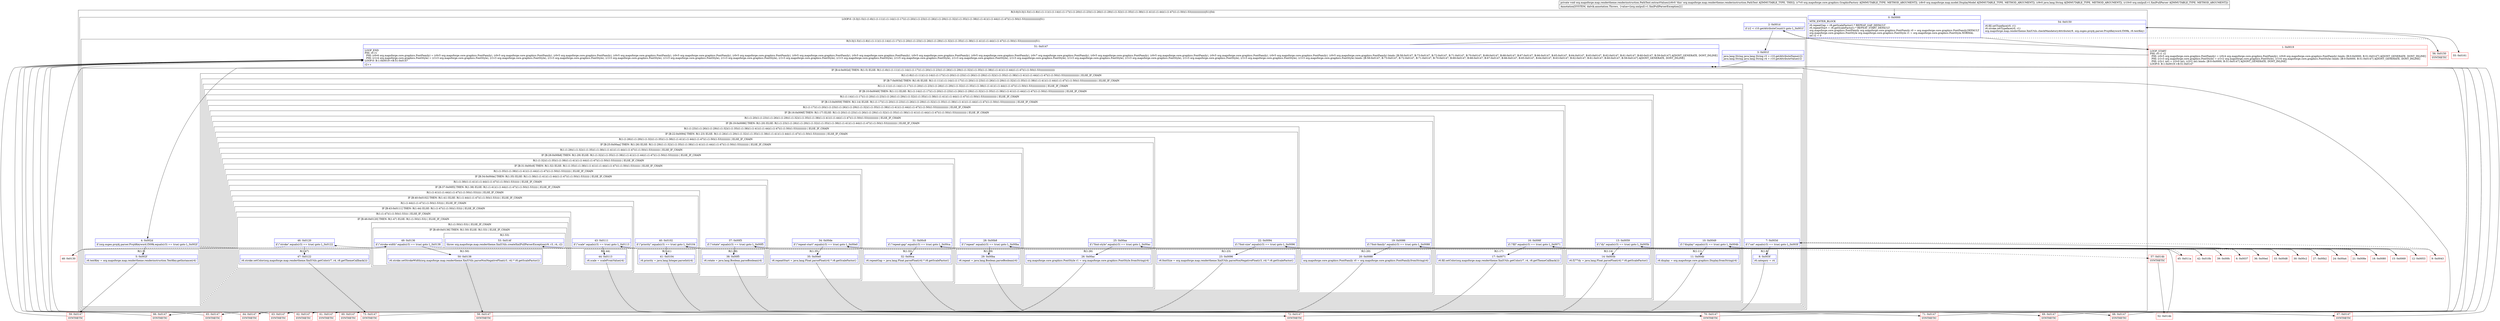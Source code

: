 digraph "CFG fororg.mapsforge.map.rendertheme.renderinstruction.PathText.extractValues(Lorg\/mapsforge\/core\/graphics\/GraphicFactory;Lorg\/mapsforge\/map\/model\/DisplayModel;Ljava\/lang\/String;Lorg\/xmlpull\/v1\/XmlPullParser;)V" {
subgraph cluster_Region_1727491616 {
label = "R(3:0|(3:3|(1:5)(1:(1:8)(1:(1:11)(1:(1:14)(1:(1:17)(1:(1:20)(1:(1:23)(1:(1:26)(1:(1:29)(1:(1:32)(1:(1:35)(1:(1:38)(1:(1:41)(1:(1:44)(1:(1:47)(1:(1:50)(1:53))))))))))))))))|51)|54)";
node [shape=record,color=blue];
Node_0 [shape=record,label="{0\:\ 0x0000|MTH_ENTER_BLOCK\l|r6.repeatGap = r8.getScaleFactor() * REPEAT_GAP_DEFAULT\lr6.repeatStart = r8.getScaleFactor() * REPEAT_START_DEFAULT\lorg.mapsforge.core.graphics.FontFamily org.mapsforge.core.graphics.FontFamily r0 = org.mapsforge.core.graphics.FontFamily.DEFAULT\lorg.mapsforge.core.graphics.FontStyle org.mapsforge.core.graphics.FontStyle r1 = org.mapsforge.core.graphics.FontStyle.NORMAL\lint r2 = 0\l}"];
subgraph cluster_LoopRegion_1094755738 {
label = "LOOP:0: (3:3|(1:5)(1:(1:8)(1:(1:11)(1:(1:14)(1:(1:17)(1:(1:20)(1:(1:23)(1:(1:26)(1:(1:29)(1:(1:32)(1:(1:35)(1:(1:38)(1:(1:41)(1:(1:44)(1:(1:47)(1:(1:50)(1:53))))))))))))))))|51)";
node [shape=record,color=blue];
Node_2 [shape=record,label="{2\:\ 0x001d|if (r2 \< r10.getAttributeCount()) goto L_0x001f\l}"];
subgraph cluster_Region_479938044 {
label = "R(3:3|(1:5)(1:(1:8)(1:(1:11)(1:(1:14)(1:(1:17)(1:(1:20)(1:(1:23)(1:(1:26)(1:(1:29)(1:(1:32)(1:(1:35)(1:(1:38)(1:(1:41)(1:(1:44)(1:(1:47)(1:(1:50)(1:53))))))))))))))))|51)";
node [shape=record,color=blue];
Node_3 [shape=record,label="{3\:\ 0x001f|java.lang.String java.lang.String r3 = r10.getAttributeName(r2)\ljava.lang.String java.lang.String r4 = r10.getAttributeValue(r2)\l}"];
subgraph cluster_IfRegion_1468310626 {
label = "IF [B:4:0x002d] THEN: R(1:5) ELSE: R(1:(1:8)(1:(1:11)(1:(1:14)(1:(1:17)(1:(1:20)(1:(1:23)(1:(1:26)(1:(1:29)(1:(1:32)(1:(1:35)(1:(1:38)(1:(1:41)(1:(1:44)(1:(1:47)(1:(1:50)(1:53))))))))))))))))";
node [shape=record,color=blue];
Node_4 [shape=record,label="{4\:\ 0x002d|if (org.osgeo.proj4j.parser.Proj4Keyword.f309k.equals(r3) == true) goto L_0x002f\l}"];
subgraph cluster_Region_727541043 {
label = "R(1:5)";
node [shape=record,color=blue];
Node_5 [shape=record,label="{5\:\ 0x002f|r6.textKey = org.mapsforge.map.rendertheme.renderinstruction.TextKey.getInstance(r4)\l}"];
}
subgraph cluster_Region_321400729 {
label = "R(1:(1:8)(1:(1:11)(1:(1:14)(1:(1:17)(1:(1:20)(1:(1:23)(1:(1:26)(1:(1:29)(1:(1:32)(1:(1:35)(1:(1:38)(1:(1:41)(1:(1:44)(1:(1:47)(1:(1:50)(1:53)))))))))))))))) | ELSE_IF_CHAIN\l";
node [shape=record,color=blue];
subgraph cluster_IfRegion_330086269 {
label = "IF [B:7:0x003d] THEN: R(1:8) ELSE: R(1:(1:11)(1:(1:14)(1:(1:17)(1:(1:20)(1:(1:23)(1:(1:26)(1:(1:29)(1:(1:32)(1:(1:35)(1:(1:38)(1:(1:41)(1:(1:44)(1:(1:47)(1:(1:50)(1:53))))))))))))))) | ELSE_IF_CHAIN\l";
node [shape=record,color=blue];
Node_7 [shape=record,label="{7\:\ 0x003d|if (\"cat\".equals(r3) == true) goto L_0x003f\l}"];
subgraph cluster_Region_2027103332 {
label = "R(1:8)";
node [shape=record,color=blue];
Node_8 [shape=record,label="{8\:\ 0x003f|r6.category = r4\l}"];
}
subgraph cluster_Region_1598950366 {
label = "R(1:(1:11)(1:(1:14)(1:(1:17)(1:(1:20)(1:(1:23)(1:(1:26)(1:(1:29)(1:(1:32)(1:(1:35)(1:(1:38)(1:(1:41)(1:(1:44)(1:(1:47)(1:(1:50)(1:53))))))))))))))) | ELSE_IF_CHAIN\l";
node [shape=record,color=blue];
subgraph cluster_IfRegion_1440654417 {
label = "IF [B:10:0x0049] THEN: R(1:11) ELSE: R(1:(1:14)(1:(1:17)(1:(1:20)(1:(1:23)(1:(1:26)(1:(1:29)(1:(1:32)(1:(1:35)(1:(1:38)(1:(1:41)(1:(1:44)(1:(1:47)(1:(1:50)(1:53)))))))))))))) | ELSE_IF_CHAIN\l";
node [shape=record,color=blue];
Node_10 [shape=record,label="{10\:\ 0x0049|if (\"display\".equals(r3) == true) goto L_0x004b\l}"];
subgraph cluster_Region_988854696 {
label = "R(1:11)";
node [shape=record,color=blue];
Node_11 [shape=record,label="{11\:\ 0x004b|r6.display = org.mapsforge.core.graphics.Display.fromString(r4)\l}"];
}
subgraph cluster_Region_286613596 {
label = "R(1:(1:14)(1:(1:17)(1:(1:20)(1:(1:23)(1:(1:26)(1:(1:29)(1:(1:32)(1:(1:35)(1:(1:38)(1:(1:41)(1:(1:44)(1:(1:47)(1:(1:50)(1:53)))))))))))))) | ELSE_IF_CHAIN\l";
node [shape=record,color=blue];
subgraph cluster_IfRegion_996650168 {
label = "IF [B:13:0x0059] THEN: R(1:14) ELSE: R(1:(1:17)(1:(1:20)(1:(1:23)(1:(1:26)(1:(1:29)(1:(1:32)(1:(1:35)(1:(1:38)(1:(1:41)(1:(1:44)(1:(1:47)(1:(1:50)(1:53))))))))))))) | ELSE_IF_CHAIN\l";
node [shape=record,color=blue];
Node_13 [shape=record,label="{13\:\ 0x0059|if (\"dy\".equals(r3) == true) goto L_0x005b\l}"];
subgraph cluster_Region_2122631007 {
label = "R(1:14)";
node [shape=record,color=blue];
Node_14 [shape=record,label="{14\:\ 0x005b|r6.f277dy = java.lang.Float.parseFloat(r4) * r8.getScaleFactor()\l}"];
}
subgraph cluster_Region_1822801627 {
label = "R(1:(1:17)(1:(1:20)(1:(1:23)(1:(1:26)(1:(1:29)(1:(1:32)(1:(1:35)(1:(1:38)(1:(1:41)(1:(1:44)(1:(1:47)(1:(1:50)(1:53))))))))))))) | ELSE_IF_CHAIN\l";
node [shape=record,color=blue];
subgraph cluster_IfRegion_1236449282 {
label = "IF [B:16:0x006f] THEN: R(1:17) ELSE: R(1:(1:20)(1:(1:23)(1:(1:26)(1:(1:29)(1:(1:32)(1:(1:35)(1:(1:38)(1:(1:41)(1:(1:44)(1:(1:47)(1:(1:50)(1:53)))))))))))) | ELSE_IF_CHAIN\l";
node [shape=record,color=blue];
Node_16 [shape=record,label="{16\:\ 0x006f|if (\"fill\".equals(r3) == true) goto L_0x0071\l}"];
subgraph cluster_Region_1051742529 {
label = "R(1:17)";
node [shape=record,color=blue];
Node_17 [shape=record,label="{17\:\ 0x0071|r6.fill.setColor(org.mapsforge.map.rendertheme.XmlUtils.getColor(r7, r4, r8.getThemeCallback()))\l}"];
}
subgraph cluster_Region_1042481201 {
label = "R(1:(1:20)(1:(1:23)(1:(1:26)(1:(1:29)(1:(1:32)(1:(1:35)(1:(1:38)(1:(1:41)(1:(1:44)(1:(1:47)(1:(1:50)(1:53)))))))))))) | ELSE_IF_CHAIN\l";
node [shape=record,color=blue];
subgraph cluster_IfRegion_1070856470 {
label = "IF [B:19:0x0086] THEN: R(1:20) ELSE: R(1:(1:23)(1:(1:26)(1:(1:29)(1:(1:32)(1:(1:35)(1:(1:38)(1:(1:41)(1:(1:44)(1:(1:47)(1:(1:50)(1:53))))))))))) | ELSE_IF_CHAIN\l";
node [shape=record,color=blue];
Node_19 [shape=record,label="{19\:\ 0x0086|if (\"font\-family\".equals(r3) == true) goto L_0x0088\l}"];
subgraph cluster_Region_2067710698 {
label = "R(1:20)";
node [shape=record,color=blue];
Node_20 [shape=record,label="{20\:\ 0x0088|org.mapsforge.core.graphics.FontFamily r0 = org.mapsforge.core.graphics.FontFamily.fromString(r4)\l}"];
}
subgraph cluster_Region_295501008 {
label = "R(1:(1:23)(1:(1:26)(1:(1:29)(1:(1:32)(1:(1:35)(1:(1:38)(1:(1:41)(1:(1:44)(1:(1:47)(1:(1:50)(1:53))))))))))) | ELSE_IF_CHAIN\l";
node [shape=record,color=blue];
subgraph cluster_IfRegion_521088657 {
label = "IF [B:22:0x0094] THEN: R(1:23) ELSE: R(1:(1:26)(1:(1:29)(1:(1:32)(1:(1:35)(1:(1:38)(1:(1:41)(1:(1:44)(1:(1:47)(1:(1:50)(1:53)))))))))) | ELSE_IF_CHAIN\l";
node [shape=record,color=blue];
Node_22 [shape=record,label="{22\:\ 0x0094|if (\"font\-size\".equals(r3) == true) goto L_0x0096\l}"];
subgraph cluster_Region_420168612 {
label = "R(1:23)";
node [shape=record,color=blue];
Node_23 [shape=record,label="{23\:\ 0x0096|r6.fontSize = org.mapsforge.map.rendertheme.XmlUtils.parseNonNegativeFloat(r3, r4) * r8.getScaleFactor()\l}"];
}
subgraph cluster_Region_724658495 {
label = "R(1:(1:26)(1:(1:29)(1:(1:32)(1:(1:35)(1:(1:38)(1:(1:41)(1:(1:44)(1:(1:47)(1:(1:50)(1:53)))))))))) | ELSE_IF_CHAIN\l";
node [shape=record,color=blue];
subgraph cluster_IfRegion_1168480815 {
label = "IF [B:25:0x00aa] THEN: R(1:26) ELSE: R(1:(1:29)(1:(1:32)(1:(1:35)(1:(1:38)(1:(1:41)(1:(1:44)(1:(1:47)(1:(1:50)(1:53))))))))) | ELSE_IF_CHAIN\l";
node [shape=record,color=blue];
Node_25 [shape=record,label="{25\:\ 0x00aa|if (\"font\-style\".equals(r3) == true) goto L_0x00ac\l}"];
subgraph cluster_Region_911083108 {
label = "R(1:26)";
node [shape=record,color=blue];
Node_26 [shape=record,label="{26\:\ 0x00ac|org.mapsforge.core.graphics.FontStyle r1 = org.mapsforge.core.graphics.FontStyle.fromString(r4)\l}"];
}
subgraph cluster_Region_1780697572 {
label = "R(1:(1:29)(1:(1:32)(1:(1:35)(1:(1:38)(1:(1:41)(1:(1:44)(1:(1:47)(1:(1:50)(1:53))))))))) | ELSE_IF_CHAIN\l";
node [shape=record,color=blue];
subgraph cluster_IfRegion_1696518340 {
label = "IF [B:28:0x00b8] THEN: R(1:29) ELSE: R(1:(1:32)(1:(1:35)(1:(1:38)(1:(1:41)(1:(1:44)(1:(1:47)(1:(1:50)(1:53)))))))) | ELSE_IF_CHAIN\l";
node [shape=record,color=blue];
Node_28 [shape=record,label="{28\:\ 0x00b8|if (\"repeat\".equals(r3) == true) goto L_0x00ba\l}"];
subgraph cluster_Region_1596044023 {
label = "R(1:29)";
node [shape=record,color=blue];
Node_29 [shape=record,label="{29\:\ 0x00ba|r6.repeat = java.lang.Boolean.parseBoolean(r4)\l}"];
}
subgraph cluster_Region_1286077977 {
label = "R(1:(1:32)(1:(1:35)(1:(1:38)(1:(1:41)(1:(1:44)(1:(1:47)(1:(1:50)(1:53)))))))) | ELSE_IF_CHAIN\l";
node [shape=record,color=blue];
subgraph cluster_IfRegion_50528592 {
label = "IF [B:31:0x00c8] THEN: R(1:32) ELSE: R(1:(1:35)(1:(1:38)(1:(1:41)(1:(1:44)(1:(1:47)(1:(1:50)(1:53))))))) | ELSE_IF_CHAIN\l";
node [shape=record,color=blue];
Node_31 [shape=record,label="{31\:\ 0x00c8|if (\"repeat\-gap\".equals(r3) == true) goto L_0x00ca\l}"];
subgraph cluster_Region_1621323074 {
label = "R(1:32)";
node [shape=record,color=blue];
Node_32 [shape=record,label="{32\:\ 0x00ca|r6.repeatGap = java.lang.Float.parseFloat(r4) * r8.getScaleFactor()\l}"];
}
subgraph cluster_Region_975958305 {
label = "R(1:(1:35)(1:(1:38)(1:(1:41)(1:(1:44)(1:(1:47)(1:(1:50)(1:53))))))) | ELSE_IF_CHAIN\l";
node [shape=record,color=blue];
subgraph cluster_IfRegion_1079407863 {
label = "IF [B:34:0x00de] THEN: R(1:35) ELSE: R(1:(1:38)(1:(1:41)(1:(1:44)(1:(1:47)(1:(1:50)(1:53)))))) | ELSE_IF_CHAIN\l";
node [shape=record,color=blue];
Node_34 [shape=record,label="{34\:\ 0x00de|if (\"repeat\-start\".equals(r3) == true) goto L_0x00e0\l}"];
subgraph cluster_Region_952492086 {
label = "R(1:35)";
node [shape=record,color=blue];
Node_35 [shape=record,label="{35\:\ 0x00e0|r6.repeatStart = java.lang.Float.parseFloat(r4) * r8.getScaleFactor()\l}"];
}
subgraph cluster_Region_443748298 {
label = "R(1:(1:38)(1:(1:41)(1:(1:44)(1:(1:47)(1:(1:50)(1:53)))))) | ELSE_IF_CHAIN\l";
node [shape=record,color=blue];
subgraph cluster_IfRegion_701229616 {
label = "IF [B:37:0x00f3] THEN: R(1:38) ELSE: R(1:(1:41)(1:(1:44)(1:(1:47)(1:(1:50)(1:53))))) | ELSE_IF_CHAIN\l";
node [shape=record,color=blue];
Node_37 [shape=record,label="{37\:\ 0x00f3|if (\"rotate\".equals(r3) == true) goto L_0x00f5\l}"];
subgraph cluster_Region_79926326 {
label = "R(1:38)";
node [shape=record,color=blue];
Node_38 [shape=record,label="{38\:\ 0x00f5|r6.rotate = java.lang.Boolean.parseBoolean(r4)\l}"];
}
subgraph cluster_Region_1794054409 {
label = "R(1:(1:41)(1:(1:44)(1:(1:47)(1:(1:50)(1:53))))) | ELSE_IF_CHAIN\l";
node [shape=record,color=blue];
subgraph cluster_IfRegion_985700157 {
label = "IF [B:40:0x0102] THEN: R(1:41) ELSE: R(1:(1:44)(1:(1:47)(1:(1:50)(1:53)))) | ELSE_IF_CHAIN\l";
node [shape=record,color=blue];
Node_40 [shape=record,label="{40\:\ 0x0102|if (\"priority\".equals(r3) == true) goto L_0x0104\l}"];
subgraph cluster_Region_1453799507 {
label = "R(1:41)";
node [shape=record,color=blue];
Node_41 [shape=record,label="{41\:\ 0x0104|r6.priority = java.lang.Integer.parseInt(r4)\l}"];
}
subgraph cluster_Region_432764283 {
label = "R(1:(1:44)(1:(1:47)(1:(1:50)(1:53)))) | ELSE_IF_CHAIN\l";
node [shape=record,color=blue];
subgraph cluster_IfRegion_567417012 {
label = "IF [B:43:0x0111] THEN: R(1:44) ELSE: R(1:(1:47)(1:(1:50)(1:53))) | ELSE_IF_CHAIN\l";
node [shape=record,color=blue];
Node_43 [shape=record,label="{43\:\ 0x0111|if (\"scale\".equals(r3) == true) goto L_0x0113\l}"];
subgraph cluster_Region_756385464 {
label = "R(1:44)";
node [shape=record,color=blue];
Node_44 [shape=record,label="{44\:\ 0x0113|r6.scale = scaleFromValue(r4)\l}"];
}
subgraph cluster_Region_2089561498 {
label = "R(1:(1:47)(1:(1:50)(1:53))) | ELSE_IF_CHAIN\l";
node [shape=record,color=blue];
subgraph cluster_IfRegion_1389371829 {
label = "IF [B:46:0x0120] THEN: R(1:47) ELSE: R(1:(1:50)(1:53)) | ELSE_IF_CHAIN\l";
node [shape=record,color=blue];
Node_46 [shape=record,label="{46\:\ 0x0120|if (\"stroke\".equals(r3) == true) goto L_0x0122\l}"];
subgraph cluster_Region_977672060 {
label = "R(1:47)";
node [shape=record,color=blue];
Node_47 [shape=record,label="{47\:\ 0x0122|r6.stroke.setColor(org.mapsforge.map.rendertheme.XmlUtils.getColor(r7, r4, r8.getThemeCallback()))\l}"];
}
subgraph cluster_Region_2122539166 {
label = "R(1:(1:50)(1:53)) | ELSE_IF_CHAIN\l";
node [shape=record,color=blue];
subgraph cluster_IfRegion_616352693 {
label = "IF [B:49:0x0136] THEN: R(1:50) ELSE: R(1:53) | ELSE_IF_CHAIN\l";
node [shape=record,color=blue];
Node_49 [shape=record,label="{49\:\ 0x0136|if (\"stroke\-width\".equals(r3) == true) goto L_0x0138\l}"];
subgraph cluster_Region_452708704 {
label = "R(1:50)";
node [shape=record,color=blue];
Node_50 [shape=record,label="{50\:\ 0x0138|r6.stroke.setStrokeWidth(org.mapsforge.map.rendertheme.XmlUtils.parseNonNegativeFloat(r3, r4) * r8.getScaleFactor())\l}"];
}
subgraph cluster_Region_297794839 {
label = "R(1:53)";
node [shape=record,color=blue];
Node_53 [shape=record,label="{53\:\ 0x014f|throw org.mapsforge.map.rendertheme.XmlUtils.createXmlPullParserException(r9, r3, r4, r2)\l}"];
}
}
}
}
}
}
}
}
}
}
}
}
}
}
}
}
}
}
}
}
}
}
}
}
}
}
}
}
}
}
}
}
Node_51 [shape=record,label="{51\:\ 0x0147|LOOP_END\lPHI: r0 r1 \l  PHI: (r0v6 org.mapsforge.core.graphics.FontFamily) = (r0v5 org.mapsforge.core.graphics.FontFamily), (r0v5 org.mapsforge.core.graphics.FontFamily), (r0v5 org.mapsforge.core.graphics.FontFamily), (r0v5 org.mapsforge.core.graphics.FontFamily), (r0v5 org.mapsforge.core.graphics.FontFamily), (r0v5 org.mapsforge.core.graphics.FontFamily), (r0v5 org.mapsforge.core.graphics.FontFamily), (r0v5 org.mapsforge.core.graphics.FontFamily), (r0v5 org.mapsforge.core.graphics.FontFamily), (r0v5 org.mapsforge.core.graphics.FontFamily), (r0v7 org.mapsforge.core.graphics.FontFamily), (r0v5 org.mapsforge.core.graphics.FontFamily), (r0v5 org.mapsforge.core.graphics.FontFamily), (r0v5 org.mapsforge.core.graphics.FontFamily), (r0v5 org.mapsforge.core.graphics.FontFamily), (r0v5 org.mapsforge.core.graphics.FontFamily) binds: [B:58:0x0147, B:73:0x0147, B:72:0x0147, B:71:0x0147, B:70:0x0147, B:69:0x0147, B:68:0x0147, B:67:0x0147, B:66:0x0147, B:65:0x0147, B:64:0x0147, B:63:0x0147, B:62:0x0147, B:61:0x0147, B:60:0x0147, B:59:0x0147] A[DONT_GENERATE, DONT_INLINE]\l  PHI: (r1v4 org.mapsforge.core.graphics.FontStyle) = (r1v3 org.mapsforge.core.graphics.FontStyle), (r1v3 org.mapsforge.core.graphics.FontStyle), (r1v3 org.mapsforge.core.graphics.FontStyle), (r1v3 org.mapsforge.core.graphics.FontStyle), (r1v3 org.mapsforge.core.graphics.FontStyle), (r1v3 org.mapsforge.core.graphics.FontStyle), (r1v3 org.mapsforge.core.graphics.FontStyle), (r1v3 org.mapsforge.core.graphics.FontStyle), (r1v5 org.mapsforge.core.graphics.FontStyle), (r1v3 org.mapsforge.core.graphics.FontStyle), (r1v3 org.mapsforge.core.graphics.FontStyle), (r1v3 org.mapsforge.core.graphics.FontStyle), (r1v3 org.mapsforge.core.graphics.FontStyle), (r1v3 org.mapsforge.core.graphics.FontStyle), (r1v3 org.mapsforge.core.graphics.FontStyle), (r1v3 org.mapsforge.core.graphics.FontStyle) binds: [B:58:0x0147, B:73:0x0147, B:72:0x0147, B:71:0x0147, B:70:0x0147, B:69:0x0147, B:68:0x0147, B:67:0x0147, B:66:0x0147, B:65:0x0147, B:64:0x0147, B:63:0x0147, B:62:0x0147, B:61:0x0147, B:60:0x0147, B:59:0x0147] A[DONT_GENERATE, DONT_INLINE]\lLOOP:0: B:1:0x0019\-\>B:51:0x0147\l|r2++\l}"];
}
}
Node_54 [shape=record,label="{54\:\ 0x0150|r6.fill.setTypeface(r0, r1)\lr6.stroke.setTypeface(r0, r1)\lorg.mapsforge.map.rendertheme.XmlUtils.checkMandatoryAttribute(r9, org.osgeo.proj4j.parser.Proj4Keyword.f309k, r6.textKey)\l}"];
}
Node_1 [shape=record,color=red,label="{1\:\ 0x0019|LOOP_START\lPHI: r0 r1 r2 \l  PHI: (r0v5 org.mapsforge.core.graphics.FontFamily) = (r0v4 org.mapsforge.core.graphics.FontFamily), (r0v6 org.mapsforge.core.graphics.FontFamily) binds: [B:0:0x0000, B:51:0x0147] A[DONT_GENERATE, DONT_INLINE]\l  PHI: (r1v3 org.mapsforge.core.graphics.FontStyle) = (r1v2 org.mapsforge.core.graphics.FontStyle), (r1v4 org.mapsforge.core.graphics.FontStyle) binds: [B:0:0x0000, B:51:0x0147] A[DONT_GENERATE, DONT_INLINE]\l  PHI: (r2v1 int) = (r2v0 int), (r2v2 int) binds: [B:0:0x0000, B:51:0x0147] A[DONT_GENERATE, DONT_INLINE]\lLOOP:0: B:1:0x0019\-\>B:51:0x0147\l}"];
Node_6 [shape=record,color=red,label="{6\:\ 0x0037}"];
Node_9 [shape=record,color=red,label="{9\:\ 0x0043}"];
Node_12 [shape=record,color=red,label="{12\:\ 0x0053}"];
Node_15 [shape=record,color=red,label="{15\:\ 0x0069}"];
Node_18 [shape=record,color=red,label="{18\:\ 0x0080}"];
Node_21 [shape=record,color=red,label="{21\:\ 0x008e}"];
Node_24 [shape=record,color=red,label="{24\:\ 0x00a4}"];
Node_27 [shape=record,color=red,label="{27\:\ 0x00b2}"];
Node_30 [shape=record,color=red,label="{30\:\ 0x00c2}"];
Node_33 [shape=record,color=red,label="{33\:\ 0x00d8}"];
Node_36 [shape=record,color=red,label="{36\:\ 0x00ed}"];
Node_39 [shape=record,color=red,label="{39\:\ 0x00fc}"];
Node_42 [shape=record,color=red,label="{42\:\ 0x010b}"];
Node_45 [shape=record,color=red,label="{45\:\ 0x011a}"];
Node_48 [shape=record,color=red,label="{48\:\ 0x0130}"];
Node_52 [shape=record,color=red,label="{52\:\ 0x014b}"];
Node_55 [shape=record,color=red,label="{55\:\ 0x0161}"];
Node_56 [shape=record,color=red,label="{56\:\ 0x0150|SYNTHETIC\l}"];
Node_57 [shape=record,color=red,label="{57\:\ 0x014b|SYNTHETIC\l}"];
Node_58 [shape=record,color=red,label="{58\:\ 0x0147|SYNTHETIC\l}"];
Node_59 [shape=record,color=red,label="{59\:\ 0x0147|SYNTHETIC\l}"];
Node_60 [shape=record,color=red,label="{60\:\ 0x0147|SYNTHETIC\l}"];
Node_61 [shape=record,color=red,label="{61\:\ 0x0147|SYNTHETIC\l}"];
Node_62 [shape=record,color=red,label="{62\:\ 0x0147|SYNTHETIC\l}"];
Node_63 [shape=record,color=red,label="{63\:\ 0x0147|SYNTHETIC\l}"];
Node_64 [shape=record,color=red,label="{64\:\ 0x0147|SYNTHETIC\l}"];
Node_65 [shape=record,color=red,label="{65\:\ 0x0147|SYNTHETIC\l}"];
Node_66 [shape=record,color=red,label="{66\:\ 0x0147|SYNTHETIC\l}"];
Node_67 [shape=record,color=red,label="{67\:\ 0x0147|SYNTHETIC\l}"];
Node_68 [shape=record,color=red,label="{68\:\ 0x0147|SYNTHETIC\l}"];
Node_69 [shape=record,color=red,label="{69\:\ 0x0147|SYNTHETIC\l}"];
Node_70 [shape=record,color=red,label="{70\:\ 0x0147|SYNTHETIC\l}"];
Node_71 [shape=record,color=red,label="{71\:\ 0x0147|SYNTHETIC\l}"];
Node_72 [shape=record,color=red,label="{72\:\ 0x0147|SYNTHETIC\l}"];
Node_73 [shape=record,color=red,label="{73\:\ 0x0147|SYNTHETIC\l}"];
MethodNode[shape=record,label="{private void org.mapsforge.map.rendertheme.renderinstruction.PathText.extractValues((r6v0 'this' org.mapsforge.map.rendertheme.renderinstruction.PathText A[IMMUTABLE_TYPE, THIS]), (r7v0 org.mapsforge.core.graphics.GraphicFactory A[IMMUTABLE_TYPE, METHOD_ARGUMENT]), (r8v0 org.mapsforge.map.model.DisplayModel A[IMMUTABLE_TYPE, METHOD_ARGUMENT]), (r9v0 java.lang.String A[IMMUTABLE_TYPE, METHOD_ARGUMENT]), (r10v0 org.xmlpull.v1.XmlPullParser A[IMMUTABLE_TYPE, METHOD_ARGUMENT]))  | Annotation[SYSTEM, dalvik.annotation.Throws, \{value=[org.xmlpull.v1.XmlPullParserException]\}]\l}"];
MethodNode -> Node_0;
Node_0 -> Node_1;
Node_2 -> Node_3;
Node_2 -> Node_56[style=dashed];
Node_3 -> Node_4;
Node_4 -> Node_5;
Node_4 -> Node_6[style=dashed];
Node_5 -> Node_59;
Node_7 -> Node_8;
Node_7 -> Node_9[style=dashed];
Node_8 -> Node_60;
Node_10 -> Node_11;
Node_10 -> Node_12[style=dashed];
Node_11 -> Node_61;
Node_13 -> Node_14;
Node_13 -> Node_15[style=dashed];
Node_14 -> Node_62;
Node_16 -> Node_17;
Node_16 -> Node_18[style=dashed];
Node_17 -> Node_63;
Node_19 -> Node_20;
Node_19 -> Node_21[style=dashed];
Node_20 -> Node_64;
Node_22 -> Node_23;
Node_22 -> Node_24[style=dashed];
Node_23 -> Node_65;
Node_25 -> Node_26;
Node_25 -> Node_27[style=dashed];
Node_26 -> Node_66;
Node_28 -> Node_29;
Node_28 -> Node_30[style=dashed];
Node_29 -> Node_67;
Node_31 -> Node_32;
Node_31 -> Node_33[style=dashed];
Node_32 -> Node_68;
Node_34 -> Node_35;
Node_34 -> Node_36[style=dashed];
Node_35 -> Node_69;
Node_37 -> Node_38;
Node_37 -> Node_39[style=dashed];
Node_38 -> Node_70;
Node_40 -> Node_41;
Node_40 -> Node_42[style=dashed];
Node_41 -> Node_71;
Node_43 -> Node_44;
Node_43 -> Node_45[style=dashed];
Node_44 -> Node_72;
Node_46 -> Node_47;
Node_46 -> Node_48[style=dashed];
Node_47 -> Node_73;
Node_49 -> Node_50;
Node_49 -> Node_57[style=dashed];
Node_50 -> Node_58;
Node_51 -> Node_1;
Node_54 -> Node_55;
Node_1 -> Node_2;
Node_6 -> Node_7;
Node_9 -> Node_10;
Node_12 -> Node_13;
Node_15 -> Node_16;
Node_18 -> Node_19;
Node_21 -> Node_22;
Node_24 -> Node_25;
Node_27 -> Node_28;
Node_30 -> Node_31;
Node_33 -> Node_34;
Node_36 -> Node_37;
Node_39 -> Node_40;
Node_42 -> Node_43;
Node_45 -> Node_46;
Node_48 -> Node_49;
Node_52 -> Node_53;
Node_56 -> Node_54;
Node_57 -> Node_52;
Node_58 -> Node_51;
Node_59 -> Node_51;
Node_60 -> Node_51;
Node_61 -> Node_51;
Node_62 -> Node_51;
Node_63 -> Node_51;
Node_64 -> Node_51;
Node_65 -> Node_51;
Node_66 -> Node_51;
Node_67 -> Node_51;
Node_68 -> Node_51;
Node_69 -> Node_51;
Node_70 -> Node_51;
Node_71 -> Node_51;
Node_72 -> Node_51;
Node_73 -> Node_51;
}

